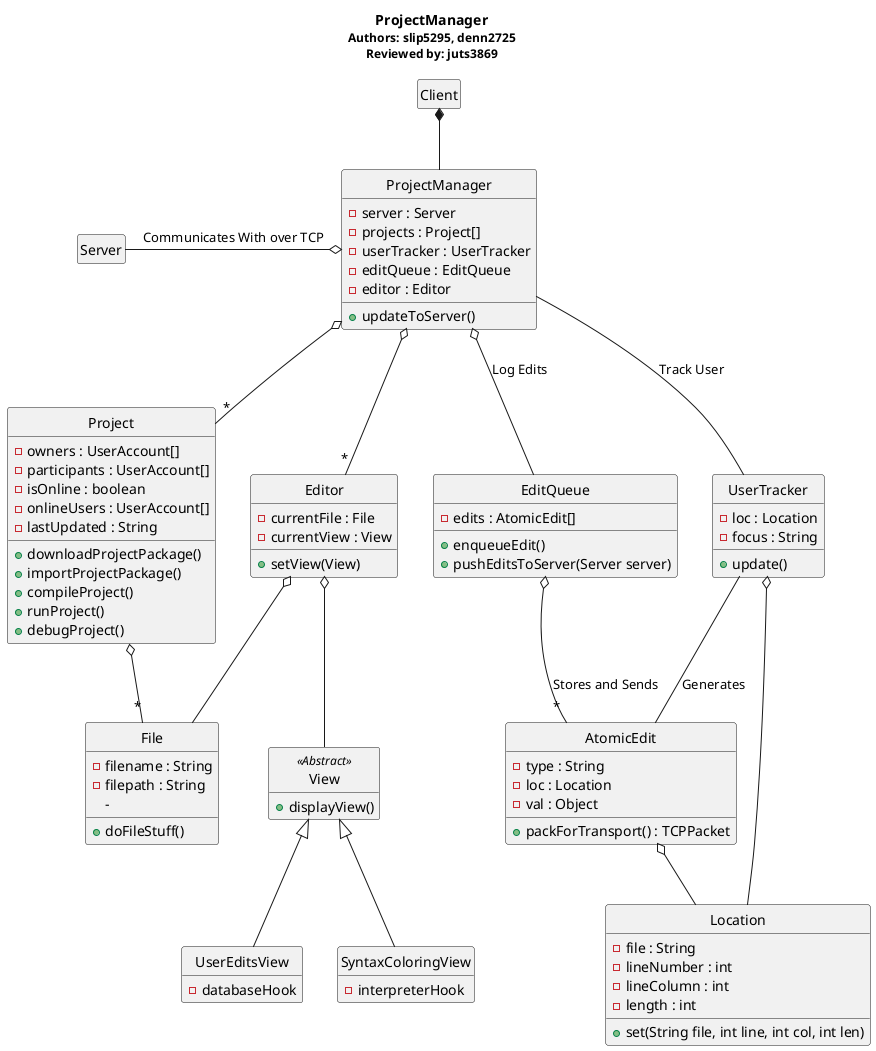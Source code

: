 @startuml
hide circle
hide empty members

title <b>ProjectManager</b>\n<size:12>Authors: slip5295, denn2725</size>\n<size:12>Reviewed by: juts3869</size>

class "Client" as sq_c

class "ProjectManager" as sq_projmgr {
    -server : Server
    -projects : Project[]
    -userTracker : UserTracker
    -editQueue : EditQueue
    -editor : Editor
    +updateToServer()
}

class "Server" as sq_server

class "Project" as proj {
    -owners : UserAccount[]
    -participants : UserAccount[]
    -isOnline : boolean
    -onlineUsers : UserAccount[]
    -lastUpdated : String
    +downloadProjectPackage()
    +importProjectPackage()
    +compileProject()
    +runProject()
    +debugProject()
}

class "File" as file {
    -filename : String
    -filepath : String
    -
    +doFileStuff()
}

class "Editor" as editor {
    -currentFile : File
    -currentView : View
    +setView(View)
}

class "View" as a_view <<Abstract>>{
    +displayView()
}

class "UserEditsView" as ue_view {
    -databaseHook
}

class "SyntaxColoringView" as sc_view {
    -interpreterHook
}

class "UserTracker" as projmgr_utrack {
    -loc : Location
    -focus : String
    +update()
}

class "EditQueue" as projmgr_editq {
    -edits : AtomicEdit[]
    +enqueueEdit()
    +pushEditsToServer(Server server)
}

class "AtomicEdit" as editq_atomedit {
    -type : String
    -loc : Location
    -val : Object
    +packForTransport() : TCPPacket
}

class "Location" as loc {
    -file : String
    -lineNumber : int
    -lineColumn : int
    -length : int
    +set(String file, int line, int col, int len)
}

sq_c *-- sq_projmgr

sq_projmgr o-left- sq_server : Communicates With over TCP

sq_projmgr -- projmgr_utrack : Track User
sq_projmgr o-- projmgr_editq : Log Edits
sq_projmgr o-- "*" proj

proj o-- "*" file

sq_projmgr o-- "*" editor
editor o-- a_view
a_view <|-- ue_view
a_view <|-- sc_view

editor o-- file

projmgr_editq o-- "*" editq_atomedit : Stores and Sends

projmgr_utrack o-- loc
projmgr_utrack -- editq_atomedit : Generates

editq_atomedit o-- loc


@enduml